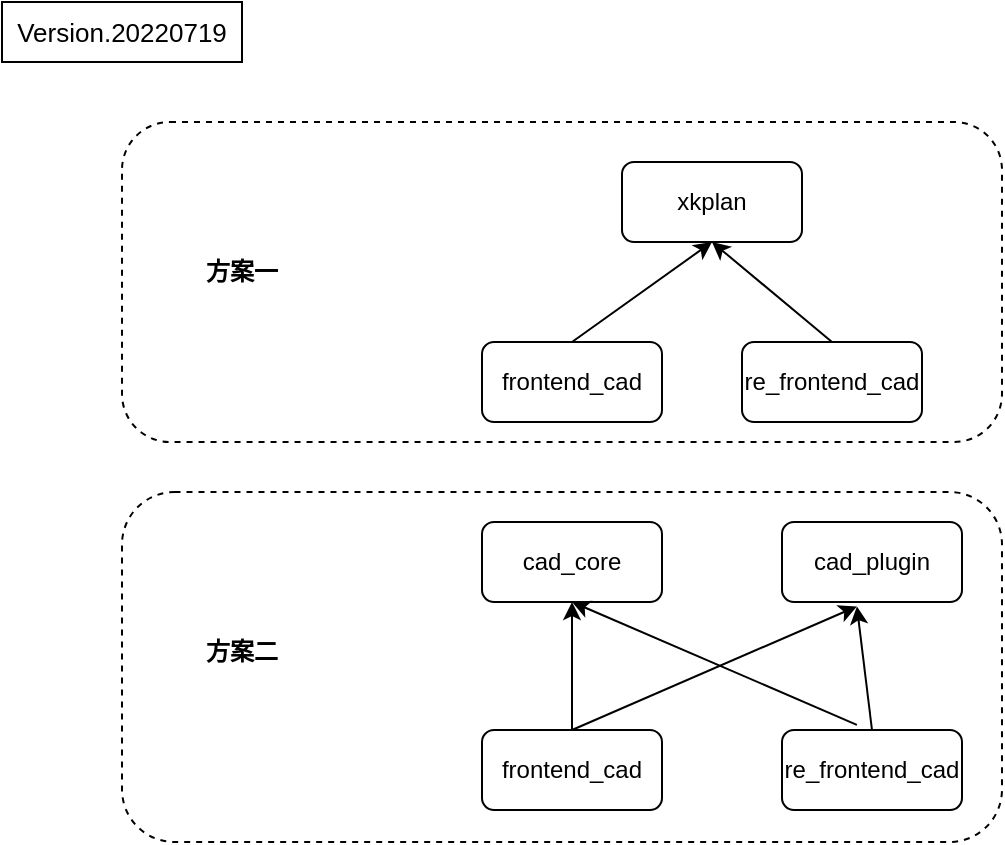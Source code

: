 <mxfile version="20.1.1" type="github">
  <diagram id="QGNDLXBCIGZD65gUD_Xw" name="Page-1">
    <mxGraphModel dx="1141" dy="615" grid="1" gridSize="10" guides="1" tooltips="1" connect="1" arrows="1" fold="1" page="1" pageScale="1" pageWidth="1169" pageHeight="827" math="0" shadow="0">
      <root>
        <mxCell id="0" />
        <mxCell id="1" parent="0" />
        <mxCell id="P1GxB41wjFa3DmCBsJjf-1" value="Version.20220719" style="rounded=0;whiteSpace=wrap;html=1;labelBorderColor=none;fontSize=13;fillColor=none;" vertex="1" parent="1">
          <mxGeometry x="10" y="10" width="120" height="30" as="geometry" />
        </mxCell>
        <mxCell id="P1GxB41wjFa3DmCBsJjf-2" value="xkplan" style="rounded=1;whiteSpace=wrap;html=1;fillColor=none;" vertex="1" parent="1">
          <mxGeometry x="320" y="90" width="90" height="40" as="geometry" />
        </mxCell>
        <mxCell id="P1GxB41wjFa3DmCBsJjf-3" value="frontend_cad" style="rounded=1;whiteSpace=wrap;html=1;fillColor=none;" vertex="1" parent="1">
          <mxGeometry x="250" y="180" width="90" height="40" as="geometry" />
        </mxCell>
        <mxCell id="P1GxB41wjFa3DmCBsJjf-4" value="re_frontend_cad" style="rounded=1;whiteSpace=wrap;html=1;fillColor=none;" vertex="1" parent="1">
          <mxGeometry x="380" y="180" width="90" height="40" as="geometry" />
        </mxCell>
        <mxCell id="P1GxB41wjFa3DmCBsJjf-5" value="" style="endArrow=classic;html=1;rounded=0;exitX=0.5;exitY=0;exitDx=0;exitDy=0;entryX=0.5;entryY=1;entryDx=0;entryDy=0;" edge="1" parent="1" source="P1GxB41wjFa3DmCBsJjf-3" target="P1GxB41wjFa3DmCBsJjf-2">
          <mxGeometry width="50" height="50" relative="1" as="geometry">
            <mxPoint x="510" y="310" as="sourcePoint" />
            <mxPoint x="560" y="260" as="targetPoint" />
          </mxGeometry>
        </mxCell>
        <mxCell id="P1GxB41wjFa3DmCBsJjf-6" value="" style="endArrow=classic;html=1;rounded=0;exitX=0.5;exitY=0;exitDx=0;exitDy=0;entryX=0.5;entryY=1;entryDx=0;entryDy=0;" edge="1" parent="1" source="P1GxB41wjFa3DmCBsJjf-4" target="P1GxB41wjFa3DmCBsJjf-2">
          <mxGeometry width="50" height="50" relative="1" as="geometry">
            <mxPoint x="285" y="230" as="sourcePoint" />
            <mxPoint x="385" y="140" as="targetPoint" />
          </mxGeometry>
        </mxCell>
        <mxCell id="P1GxB41wjFa3DmCBsJjf-7" value="cad_core" style="rounded=1;whiteSpace=wrap;html=1;fillColor=none;" vertex="1" parent="1">
          <mxGeometry x="250" y="270" width="90" height="40" as="geometry" />
        </mxCell>
        <mxCell id="P1GxB41wjFa3DmCBsJjf-8" value="re_frontend_cad" style="rounded=1;whiteSpace=wrap;html=1;fillColor=none;" vertex="1" parent="1">
          <mxGeometry x="400" y="374" width="90" height="40" as="geometry" />
        </mxCell>
        <mxCell id="P1GxB41wjFa3DmCBsJjf-9" value="" style="endArrow=classic;html=1;rounded=0;exitX=0.5;exitY=0;exitDx=0;exitDy=0;entryX=0.5;entryY=1;entryDx=0;entryDy=0;" edge="1" parent="1" target="P1GxB41wjFa3DmCBsJjf-7" source="P1GxB41wjFa3DmCBsJjf-11">
          <mxGeometry width="50" height="50" relative="1" as="geometry">
            <mxPoint x="300" y="374" as="sourcePoint" />
            <mxPoint x="555" y="454" as="targetPoint" />
          </mxGeometry>
        </mxCell>
        <mxCell id="P1GxB41wjFa3DmCBsJjf-11" value="frontend_cad" style="rounded=1;whiteSpace=wrap;html=1;fillColor=none;" vertex="1" parent="1">
          <mxGeometry x="250" y="374" width="90" height="40" as="geometry" />
        </mxCell>
        <mxCell id="P1GxB41wjFa3DmCBsJjf-12" value="cad_plugin" style="rounded=1;whiteSpace=wrap;html=1;fillColor=none;" vertex="1" parent="1">
          <mxGeometry x="400" y="270" width="90" height="40" as="geometry" />
        </mxCell>
        <mxCell id="P1GxB41wjFa3DmCBsJjf-13" value="" style="endArrow=classic;html=1;rounded=0;exitX=0.5;exitY=0;exitDx=0;exitDy=0;entryX=0.416;entryY=1.055;entryDx=0;entryDy=0;entryPerimeter=0;" edge="1" parent="1" source="P1GxB41wjFa3DmCBsJjf-11" target="P1GxB41wjFa3DmCBsJjf-12">
          <mxGeometry width="50" height="50" relative="1" as="geometry">
            <mxPoint x="295" y="384" as="sourcePoint" />
            <mxPoint x="305" y="320" as="targetPoint" />
          </mxGeometry>
        </mxCell>
        <mxCell id="P1GxB41wjFa3DmCBsJjf-14" value="" style="endArrow=classic;html=1;rounded=0;exitX=0.5;exitY=0;exitDx=0;exitDy=0;entryX=0.416;entryY=1.055;entryDx=0;entryDy=0;entryPerimeter=0;" edge="1" parent="1" source="P1GxB41wjFa3DmCBsJjf-8" target="P1GxB41wjFa3DmCBsJjf-12">
          <mxGeometry width="50" height="50" relative="1" as="geometry">
            <mxPoint x="295" y="384" as="sourcePoint" />
            <mxPoint x="447.44" y="322.2" as="targetPoint" />
          </mxGeometry>
        </mxCell>
        <mxCell id="P1GxB41wjFa3DmCBsJjf-15" value="" style="endArrow=classic;html=1;rounded=0;exitX=0.416;exitY=-0.065;exitDx=0;exitDy=0;entryX=0.5;entryY=1;entryDx=0;entryDy=0;exitPerimeter=0;" edge="1" parent="1" source="P1GxB41wjFa3DmCBsJjf-8" target="P1GxB41wjFa3DmCBsJjf-7">
          <mxGeometry width="50" height="50" relative="1" as="geometry">
            <mxPoint x="575" y="384" as="sourcePoint" />
            <mxPoint x="447.44" y="322.2" as="targetPoint" />
          </mxGeometry>
        </mxCell>
        <mxCell id="P1GxB41wjFa3DmCBsJjf-16" value="&lt;b&gt;方案一&lt;/b&gt;" style="text;html=1;strokeColor=none;fillColor=none;align=center;verticalAlign=middle;whiteSpace=wrap;rounded=0;" vertex="1" parent="1">
          <mxGeometry x="100" y="130" width="60" height="30" as="geometry" />
        </mxCell>
        <mxCell id="P1GxB41wjFa3DmCBsJjf-17" value="&lt;b&gt;方案二&lt;/b&gt;" style="text;html=1;strokeColor=none;fillColor=none;align=center;verticalAlign=middle;whiteSpace=wrap;rounded=0;" vertex="1" parent="1">
          <mxGeometry x="100" y="320" width="60" height="30" as="geometry" />
        </mxCell>
        <mxCell id="P1GxB41wjFa3DmCBsJjf-18" value="" style="rounded=1;whiteSpace=wrap;html=1;fillColor=none;dashed=1;" vertex="1" parent="1">
          <mxGeometry x="70" y="70" width="440" height="160" as="geometry" />
        </mxCell>
        <mxCell id="P1GxB41wjFa3DmCBsJjf-19" value="" style="rounded=1;whiteSpace=wrap;html=1;fillColor=none;dashed=1;" vertex="1" parent="1">
          <mxGeometry x="70" y="255" width="440" height="175" as="geometry" />
        </mxCell>
      </root>
    </mxGraphModel>
  </diagram>
</mxfile>
